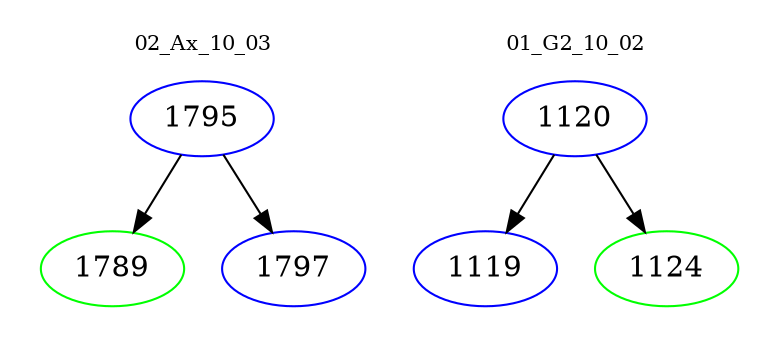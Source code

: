 digraph{
subgraph cluster_0 {
color = white
label = "02_Ax_10_03";
fontsize=10;
T0_1795 [label="1795", color="blue"]
T0_1795 -> T0_1789 [color="black"]
T0_1789 [label="1789", color="green"]
T0_1795 -> T0_1797 [color="black"]
T0_1797 [label="1797", color="blue"]
}
subgraph cluster_1 {
color = white
label = "01_G2_10_02";
fontsize=10;
T1_1120 [label="1120", color="blue"]
T1_1120 -> T1_1119 [color="black"]
T1_1119 [label="1119", color="blue"]
T1_1120 -> T1_1124 [color="black"]
T1_1124 [label="1124", color="green"]
}
}
